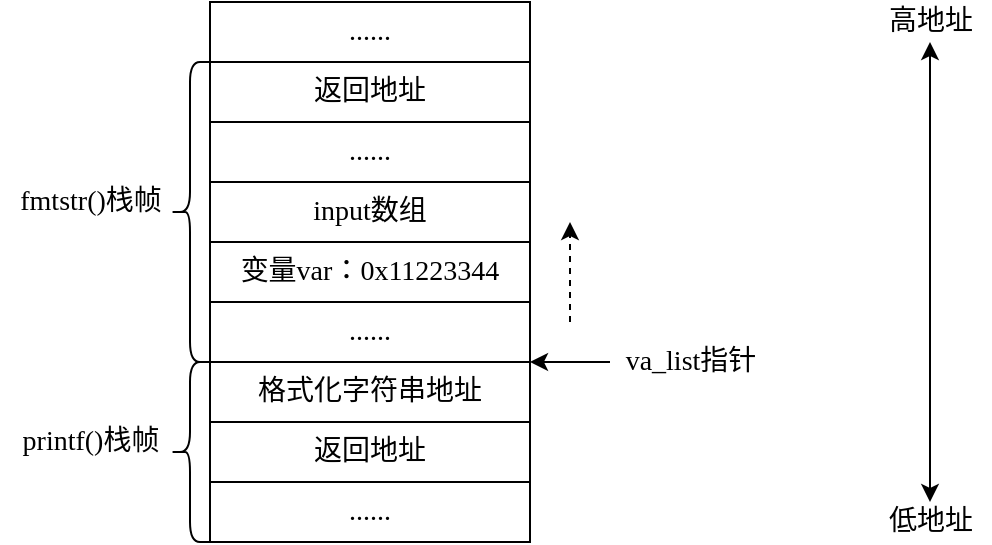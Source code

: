 <mxfile version="19.0.3" type="device" pages="7"><diagram id="2VTjIVt85jL0aEoZoyIS" name="第 1 页"><mxGraphModel dx="1037" dy="641" grid="1" gridSize="10" guides="1" tooltips="1" connect="1" arrows="1" fold="1" page="1" pageScale="1" pageWidth="827" pageHeight="1169" math="0" shadow="0"><root><mxCell id="0"/><mxCell id="1" parent="0"/><mxCell id="nTjoZnFdATARpXrOREth-1" value="返回地址" style="rounded=0;whiteSpace=wrap;html=1;fontSize=14;fontFamily=Times New Roman;" parent="1" vertex="1"><mxGeometry x="120" y="260" width="160" height="30" as="geometry"/></mxCell><mxCell id="nTjoZnFdATARpXrOREth-2" value="......" style="rounded=0;whiteSpace=wrap;html=1;fontSize=14;fontFamily=Times New Roman;" parent="1" vertex="1"><mxGeometry x="120" y="290" width="160" height="30" as="geometry"/></mxCell><mxCell id="nTjoZnFdATARpXrOREth-3" value="input数组" style="rounded=0;whiteSpace=wrap;html=1;fontSize=14;fontFamily=Times New Roman;" parent="1" vertex="1"><mxGeometry x="120" y="320" width="160" height="30" as="geometry"/></mxCell><mxCell id="nTjoZnFdATARpXrOREth-4" value="变量var：0x11223344" style="rounded=0;whiteSpace=wrap;html=1;fontSize=14;fontFamily=Times New Roman;" parent="1" vertex="1"><mxGeometry x="120" y="350" width="160" height="30" as="geometry"/></mxCell><mxCell id="nTjoZnFdATARpXrOREth-5" value="......" style="rounded=0;whiteSpace=wrap;html=1;fontSize=14;fontFamily=Times New Roman;" parent="1" vertex="1"><mxGeometry x="120" y="380" width="160" height="30" as="geometry"/></mxCell><mxCell id="nTjoZnFdATARpXrOREth-6" value="格式化字符串地址" style="rounded=0;whiteSpace=wrap;html=1;fontSize=14;fontFamily=Times New Roman;" parent="1" vertex="1"><mxGeometry x="120" y="410" width="160" height="30" as="geometry"/></mxCell><mxCell id="nTjoZnFdATARpXrOREth-7" value="返回地址" style="rounded=0;whiteSpace=wrap;html=1;fontSize=14;fontFamily=Times New Roman;" parent="1" vertex="1"><mxGeometry x="120" y="440" width="160" height="30" as="geometry"/></mxCell><mxCell id="nTjoZnFdATARpXrOREth-8" value="......" style="rounded=0;whiteSpace=wrap;html=1;fontSize=14;fontFamily=Times New Roman;" parent="1" vertex="1"><mxGeometry x="120" y="470" width="160" height="30" as="geometry"/></mxCell><mxCell id="nTjoZnFdATARpXrOREth-9" value="......" style="rounded=0;whiteSpace=wrap;html=1;fontSize=14;fontFamily=Times New Roman;" parent="1" vertex="1"><mxGeometry x="120" y="230" width="160" height="30" as="geometry"/></mxCell><mxCell id="nTjoZnFdATARpXrOREth-10" value="" style="shape=curlyBracket;whiteSpace=wrap;html=1;rounded=1;fontSize=14;fontFamily=Times New Roman;" parent="1" vertex="1"><mxGeometry x="100" y="260" width="20" height="150" as="geometry"/></mxCell><mxCell id="nTjoZnFdATARpXrOREth-11" value="" style="shape=curlyBracket;whiteSpace=wrap;html=1;rounded=1;fontSize=14;fontFamily=Times New Roman;" parent="1" vertex="1"><mxGeometry x="100" y="410" width="20" height="90" as="geometry"/></mxCell><mxCell id="nTjoZnFdATARpXrOREth-12" value="printf()栈帧" style="text;html=1;align=center;verticalAlign=middle;resizable=0;points=[];autosize=1;strokeColor=none;fillColor=none;fontSize=14;fontFamily=Times New Roman;" parent="1" vertex="1"><mxGeometry x="20" y="440" width="80" height="20" as="geometry"/></mxCell><mxCell id="nTjoZnFdATARpXrOREth-13" value="fmtstr()栈帧" style="text;html=1;align=center;verticalAlign=middle;resizable=0;points=[];autosize=1;strokeColor=none;fillColor=none;fontSize=14;fontFamily=Times New Roman;" parent="1" vertex="1"><mxGeometry x="15" y="320" width="90" height="20" as="geometry"/></mxCell><mxCell id="nTjoZnFdATARpXrOREth-14" value="" style="endArrow=classic;html=1;rounded=0;fontFamily=Times New Roman;fontSize=14;entryX=1;entryY=0;entryDx=0;entryDy=0;" parent="1" target="nTjoZnFdATARpXrOREth-6" edge="1"><mxGeometry width="50" height="50" relative="1" as="geometry"><mxPoint x="320" y="410" as="sourcePoint"/><mxPoint x="440" y="450" as="targetPoint"/></mxGeometry></mxCell><mxCell id="nTjoZnFdATARpXrOREth-15" value="va_list指针" style="text;html=1;align=center;verticalAlign=middle;resizable=0;points=[];autosize=1;strokeColor=none;fillColor=none;fontSize=14;fontFamily=Times New Roman;" parent="1" vertex="1"><mxGeometry x="320" y="400" width="80" height="20" as="geometry"/></mxCell><mxCell id="nTjoZnFdATARpXrOREth-16" value="" style="endArrow=classic;html=1;rounded=0;fontFamily=Times New Roman;fontSize=14;dashed=1;" parent="1" edge="1"><mxGeometry width="50" height="50" relative="1" as="geometry"><mxPoint x="300" y="390" as="sourcePoint"/><mxPoint x="300" y="340" as="targetPoint"/></mxGeometry></mxCell><mxCell id="nTjoZnFdATARpXrOREth-17" value="" style="endArrow=classic;startArrow=classic;html=1;rounded=0;fontFamily=Times New Roman;fontSize=14;" parent="1" edge="1"><mxGeometry width="50" height="50" relative="1" as="geometry"><mxPoint x="480" y="480" as="sourcePoint"/><mxPoint x="480" y="250" as="targetPoint"/></mxGeometry></mxCell><mxCell id="nTjoZnFdATARpXrOREth-18" value="高地址" style="text;html=1;align=center;verticalAlign=middle;resizable=0;points=[];autosize=1;strokeColor=none;fillColor=none;fontSize=14;fontFamily=Times New Roman;" parent="1" vertex="1"><mxGeometry x="450" y="230" width="60" height="20" as="geometry"/></mxCell><mxCell id="nTjoZnFdATARpXrOREth-19" value="低地址" style="text;html=1;align=center;verticalAlign=middle;resizable=0;points=[];autosize=1;strokeColor=none;fillColor=none;fontSize=14;fontFamily=Times New Roman;" parent="1" vertex="1"><mxGeometry x="450" y="480" width="60" height="20" as="geometry"/></mxCell></root></mxGraphModel></diagram><diagram id="527D64TcrOhL2YGzs7T3" name="第 2 页"><mxGraphModel dx="1550" dy="929" grid="1" gridSize="10" guides="1" tooltips="1" connect="1" arrows="1" fold="1" page="1" pageScale="1" pageWidth="827" pageHeight="1169" math="0" shadow="0"><root><mxCell id="0"/><mxCell id="1" parent="0"/><mxCell id="27_nzi1L5iDIbSH1JEd1-1" value="返回地址" style="rounded=0;whiteSpace=wrap;html=1;fontSize=14;fontFamily=Times New Roman;" parent="1" vertex="1"><mxGeometry x="120" y="200" width="160" height="30" as="geometry"/></mxCell><mxCell id="27_nzi1L5iDIbSH1JEd1-2" value="......" style="rounded=0;whiteSpace=wrap;html=1;fontSize=14;fontFamily=Times New Roman;" parent="1" vertex="1"><mxGeometry x="120" y="230" width="160" height="30" as="geometry"/></mxCell><mxCell id="27_nzi1L5iDIbSH1JEd1-3" value="&amp;amp;var + 2" style="rounded=0;whiteSpace=wrap;html=1;fontSize=14;fontFamily=Times New Roman;" parent="1" vertex="1"><mxGeometry x="120" y="320" width="160" height="30" as="geometry"/></mxCell><mxCell id="27_nzi1L5iDIbSH1JEd1-4" value="低地址0x3344" style="rounded=0;whiteSpace=wrap;html=1;fontSize=12;fontFamily=Times New Roman;" parent="1" vertex="1"><mxGeometry x="120" y="350" width="80" height="30" as="geometry"/></mxCell><mxCell id="27_nzi1L5iDIbSH1JEd1-5" value="20字节" style="rounded=0;whiteSpace=wrap;html=1;fontSize=14;fontFamily=Times New Roman;" parent="1" vertex="1"><mxGeometry x="120" y="380" width="160" height="30" as="geometry"/></mxCell><mxCell id="27_nzi1L5iDIbSH1JEd1-6" value="格式化字符串地址" style="rounded=0;whiteSpace=wrap;html=1;fontSize=14;fontFamily=Times New Roman;" parent="1" vertex="1"><mxGeometry x="120" y="410" width="160" height="30" as="geometry"/></mxCell><mxCell id="27_nzi1L5iDIbSH1JEd1-7" value="返回地址" style="rounded=0;whiteSpace=wrap;html=1;fontSize=14;fontFamily=Times New Roman;" parent="1" vertex="1"><mxGeometry x="120" y="440" width="160" height="30" as="geometry"/></mxCell><mxCell id="27_nzi1L5iDIbSH1JEd1-8" value="......" style="rounded=0;whiteSpace=wrap;html=1;fontSize=14;fontFamily=Times New Roman;" parent="1" vertex="1"><mxGeometry x="120" y="470" width="160" height="30" as="geometry"/></mxCell><mxCell id="27_nzi1L5iDIbSH1JEd1-9" value="......" style="rounded=0;whiteSpace=wrap;html=1;fontSize=14;fontFamily=Times New Roman;" parent="1" vertex="1"><mxGeometry x="120" y="170" width="160" height="30" as="geometry"/></mxCell><mxCell id="27_nzi1L5iDIbSH1JEd1-10" value="" style="shape=curlyBracket;whiteSpace=wrap;html=1;rounded=1;fontSize=14;fontFamily=Times New Roman;" parent="1" vertex="1"><mxGeometry x="100" y="200" width="20" height="210" as="geometry"/></mxCell><mxCell id="27_nzi1L5iDIbSH1JEd1-11" value="" style="shape=curlyBracket;whiteSpace=wrap;html=1;rounded=1;fontSize=14;fontFamily=Times New Roman;" parent="1" vertex="1"><mxGeometry x="100" y="410" width="20" height="90" as="geometry"/></mxCell><mxCell id="27_nzi1L5iDIbSH1JEd1-12" value="printf()栈帧" style="text;html=1;align=center;verticalAlign=middle;resizable=0;points=[];autosize=1;strokeColor=none;fillColor=none;fontSize=14;fontFamily=Times New Roman;" parent="1" vertex="1"><mxGeometry x="20" y="445" width="80" height="20" as="geometry"/></mxCell><mxCell id="27_nzi1L5iDIbSH1JEd1-13" value="fmtstr()栈帧" style="text;html=1;align=center;verticalAlign=middle;resizable=0;points=[];autosize=1;strokeColor=none;fillColor=none;fontSize=14;fontFamily=Times New Roman;" parent="1" vertex="1"><mxGeometry x="15" y="295" width="90" height="20" as="geometry"/></mxCell><mxCell id="27_nzi1L5iDIbSH1JEd1-14" value="" style="endArrow=classic;html=1;rounded=0;fontFamily=Times New Roman;fontSize=14;entryX=1;entryY=0;entryDx=0;entryDy=0;" parent="1" target="27_nzi1L5iDIbSH1JEd1-6" edge="1"><mxGeometry width="50" height="50" relative="1" as="geometry"><mxPoint x="320" y="410" as="sourcePoint"/><mxPoint x="440" y="450" as="targetPoint"/></mxGeometry></mxCell><mxCell id="27_nzi1L5iDIbSH1JEd1-15" value="va_list指针" style="text;html=1;align=center;verticalAlign=middle;resizable=0;points=[];autosize=1;strokeColor=none;fillColor=none;fontSize=14;fontFamily=Times New Roman;" parent="1" vertex="1"><mxGeometry x="320" y="400" width="80" height="20" as="geometry"/></mxCell><mxCell id="27_nzi1L5iDIbSH1JEd1-17" value="" style="endArrow=classic;startArrow=classic;html=1;rounded=0;fontFamily=Times New Roman;fontSize=14;" parent="1" edge="1"><mxGeometry width="50" height="50" relative="1" as="geometry"><mxPoint x="480" y="480" as="sourcePoint"/><mxPoint x="480" y="190" as="targetPoint"/></mxGeometry></mxCell><mxCell id="27_nzi1L5iDIbSH1JEd1-18" value="高地址" style="text;html=1;align=center;verticalAlign=middle;resizable=0;points=[];autosize=1;strokeColor=none;fillColor=none;fontSize=14;fontFamily=Times New Roman;" parent="1" vertex="1"><mxGeometry x="450" y="170" width="60" height="20" as="geometry"/></mxCell><mxCell id="27_nzi1L5iDIbSH1JEd1-19" value="低地址" style="text;html=1;align=center;verticalAlign=middle;resizable=0;points=[];autosize=1;strokeColor=none;fillColor=none;fontSize=14;fontFamily=Times New Roman;" parent="1" vertex="1"><mxGeometry x="450" y="480" width="60" height="20" as="geometry"/></mxCell><mxCell id="27_nzi1L5iDIbSH1JEd1-20" value="" style="endArrow=classic;html=1;rounded=0;fontFamily=Times New Roman;fontSize=14;entryX=1;entryY=0;entryDx=0;entryDy=0;" parent="1" edge="1"><mxGeometry width="50" height="50" relative="1" as="geometry"><mxPoint x="320" y="350" as="sourcePoint"/><mxPoint x="280" y="350" as="targetPoint"/></mxGeometry></mxCell><mxCell id="27_nzi1L5iDIbSH1JEd1-21" value="input数组" style="text;html=1;align=center;verticalAlign=middle;resizable=0;points=[];autosize=1;strokeColor=none;fillColor=none;fontSize=14;fontFamily=Times New Roman;" parent="1" vertex="1"><mxGeometry x="325" y="340" width="70" height="20" as="geometry"/></mxCell><mxCell id="27_nzi1L5iDIbSH1JEd1-22" value="" style="endArrow=classic;html=1;rounded=0;fontFamily=Times New Roman;fontSize=14;entryX=1;entryY=0;entryDx=0;entryDy=0;" parent="1" edge="1"><mxGeometry width="50" height="50" relative="1" as="geometry"><mxPoint x="320" y="380" as="sourcePoint"/><mxPoint x="280" y="380" as="targetPoint"/></mxGeometry></mxCell><mxCell id="27_nzi1L5iDIbSH1JEd1-23" value="变量var" style="text;html=1;align=center;verticalAlign=middle;resizable=0;points=[];autosize=1;strokeColor=none;fillColor=none;fontSize=14;fontFamily=Times New Roman;" parent="1" vertex="1"><mxGeometry x="330" y="370" width="60" height="20" as="geometry"/></mxCell><mxCell id="27_nzi1L5iDIbSH1JEd1-24" value="&lt;font style=&quot;font-size: 12px;&quot;&gt;高地址0x1122&lt;/font&gt;" style="rounded=0;whiteSpace=wrap;html=1;fontSize=14;fontFamily=Times New Roman;" parent="1" vertex="1"><mxGeometry x="200" y="350" width="80" height="30" as="geometry"/></mxCell><mxCell id="27_nzi1L5iDIbSH1JEd1-25" value="&amp;amp;var" style="rounded=0;whiteSpace=wrap;html=1;fontSize=14;fontFamily=Times New Roman;" parent="1" vertex="1"><mxGeometry x="120" y="260" width="160" height="30" as="geometry"/></mxCell><mxCell id="27_nzi1L5iDIbSH1JEd1-26" value="&quot;@@@@&quot;" style="rounded=0;whiteSpace=wrap;html=1;fontSize=14;fontFamily=Times New Roman;" parent="1" vertex="1"><mxGeometry x="120" y="290" width="160" height="30" as="geometry"/></mxCell><mxCell id="27_nzi1L5iDIbSH1JEd1-27" value="" style="endArrow=open;html=1;rounded=0;fontFamily=Times New Roman;fontSize=12;edgeStyle=orthogonalEdgeStyle;entryX=0.5;entryY=0.333;entryDx=0;entryDy=0;entryPerimeter=0;endFill=0;" parent="1" target="27_nzi1L5iDIbSH1JEd1-24" edge="1"><mxGeometry width="50" height="50" relative="1" as="geometry"><mxPoint x="230" y="335" as="sourcePoint"/><mxPoint x="410" y="280" as="targetPoint"/><Array as="points"><mxPoint x="240" y="335"/></Array></mxGeometry></mxCell><mxCell id="27_nzi1L5iDIbSH1JEd1-28" value="" style="endArrow=open;html=1;rounded=0;fontFamily=Times New Roman;fontSize=12;edgeStyle=orthogonalEdgeStyle;entryX=0.5;entryY=0.333;entryDx=0;entryDy=0;entryPerimeter=0;endFill=0;" parent="1" target="27_nzi1L5iDIbSH1JEd1-4" edge="1"><mxGeometry width="50" height="50" relative="1" as="geometry"><mxPoint x="180" y="275" as="sourcePoint"/><mxPoint x="250" y="369.99" as="targetPoint"/><Array as="points"><mxPoint x="160" y="275"/></Array></mxGeometry></mxCell></root></mxGraphModel></diagram><diagram id="uWod35y01dhGyZgBDwQ1" name="第 3 页"><mxGraphModel dx="1069" dy="641" grid="1" gridSize="10" guides="1" tooltips="1" connect="1" arrows="1" fold="1" page="1" pageScale="1" pageWidth="827" pageHeight="1169" math="0" shadow="0"><root><mxCell id="0"/><mxCell id="1" parent="0"/><mxCell id="f4YCa6zbyRedd1HwKOH4-1" value="0x00000000" style="rounded=0;whiteSpace=wrap;html=1;fontSize=14;fontFamily=Times New Roman;" parent="1" vertex="1"><mxGeometry x="160" y="350" width="160" height="30" as="geometry"/></mxCell><mxCell id="f4YCa6zbyRedd1HwKOH4-5" value="addr(unlink_arg)" style="rounded=0;whiteSpace=wrap;html=1;fontSize=14;fontFamily=Times New Roman;" parent="1" vertex="1"><mxGeometry x="160" y="380" width="160" height="30" as="geometry"/></mxCell><mxCell id="f4YCa6zbyRedd1HwKOH4-6" value="addr(exit())" style="rounded=0;whiteSpace=wrap;html=1;fontSize=14;fontFamily=Times New Roman;" parent="1" vertex="1"><mxGeometry x="160" y="410" width="160" height="30" as="geometry"/></mxCell><mxCell id="f4YCa6zbyRedd1HwKOH4-7" value="addr(unlink())" style="rounded=0;whiteSpace=wrap;html=1;fontSize=14;fontFamily=Times New Roman;" parent="1" vertex="1"><mxGeometry x="160" y="440" width="160" height="30" as="geometry"/></mxCell><mxCell id="f4YCa6zbyRedd1HwKOH4-8" value="......" style="rounded=0;whiteSpace=wrap;html=1;fontSize=14;fontFamily=Times New Roman;" parent="1" vertex="1"><mxGeometry x="160" y="470" width="160" height="30" as="geometry"/></mxCell><mxCell id="f4YCa6zbyRedd1HwKOH4-9" value="......" style="rounded=0;whiteSpace=wrap;html=1;fontSize=14;fontFamily=Times New Roman;" parent="1" vertex="1"><mxGeometry x="160" y="290" width="160" height="30" as="geometry"/></mxCell><mxCell id="f4YCa6zbyRedd1HwKOH4-11" value="" style="shape=curlyBracket;whiteSpace=wrap;html=1;rounded=1;fontSize=14;fontFamily=Times New Roman;" parent="1" vertex="1"><mxGeometry x="140" y="410" width="20" height="90" as="geometry"/></mxCell><mxCell id="f4YCa6zbyRedd1HwKOH4-12" value="getToken()栈帧" style="text;html=1;align=center;verticalAlign=middle;resizable=0;points=[];autosize=1;strokeColor=none;fillColor=none;fontSize=14;fontFamily=Times New Roman;" parent="1" vertex="1"><mxGeometry x="40" y="445" width="100" height="20" as="geometry"/></mxCell><mxCell id="f4YCa6zbyRedd1HwKOH4-16" value="" style="endArrow=classic;startArrow=classic;html=1;rounded=0;fontFamily=Times New Roman;fontSize=14;" parent="1" edge="1"><mxGeometry width="50" height="50" relative="1" as="geometry"><mxPoint x="520" y="465" as="sourcePoint"/><mxPoint x="520" y="325" as="targetPoint"/></mxGeometry></mxCell><mxCell id="f4YCa6zbyRedd1HwKOH4-17" value="高地址" style="text;html=1;align=center;verticalAlign=middle;resizable=0;points=[];autosize=1;strokeColor=none;fillColor=none;fontSize=14;fontFamily=Times New Roman;" parent="1" vertex="1"><mxGeometry x="490" y="305" width="60" height="20" as="geometry"/></mxCell><mxCell id="f4YCa6zbyRedd1HwKOH4-18" value="低地址" style="text;html=1;align=center;verticalAlign=middle;resizable=0;points=[];autosize=1;strokeColor=none;fillColor=none;fontSize=14;fontFamily=Times New Roman;" parent="1" vertex="1"><mxGeometry x="490" y="465" width="60" height="20" as="geometry"/></mxCell><mxCell id="f4YCa6zbyRedd1HwKOH4-28" value="" style="endArrow=classic;html=1;rounded=0;fontFamily=Times New Roman;fontSize=14;entryX=1;entryY=0;entryDx=0;entryDy=0;" parent="1" edge="1"><mxGeometry width="50" height="50" relative="1" as="geometry"><mxPoint x="360" y="470" as="sourcePoint"/><mxPoint x="320" y="470" as="targetPoint"/></mxGeometry></mxCell><mxCell id="f4YCa6zbyRedd1HwKOH4-29" value="返回地址" style="text;html=1;align=center;verticalAlign=middle;resizable=0;points=[];autosize=1;strokeColor=none;fillColor=none;fontSize=14;fontFamily=Times New Roman;" parent="1" vertex="1"><mxGeometry x="360" y="460" width="70" height="20" as="geometry"/></mxCell><mxCell id="DSiePxYkRgKlB_oY4woA-1" value="/tmp/test.txt\0" style="rounded=0;whiteSpace=wrap;html=1;fontSize=14;fontFamily=Times New Roman;" vertex="1" parent="1"><mxGeometry x="160" y="320" width="160" height="30" as="geometry"/></mxCell><mxCell id="DSiePxYkRgKlB_oY4woA-2" value="" style="endArrow=classic;html=1;rounded=0;fontFamily=Times New Roman;fontSize=14;exitX=1;exitY=0.5;exitDx=0;exitDy=0;edgeStyle=orthogonalEdgeStyle;entryX=1;entryY=0.5;entryDx=0;entryDy=0;" edge="1" parent="1" source="f4YCa6zbyRedd1HwKOH4-5" target="DSiePxYkRgKlB_oY4woA-1"><mxGeometry width="50" height="50" relative="1" as="geometry"><mxPoint x="370.0" y="480" as="sourcePoint"/><mxPoint x="350" y="350" as="targetPoint"/></mxGeometry></mxCell></root></mxGraphModel></diagram><diagram id="RGUap0ZO5hf6QFtp9Hwd" name="第 4 页"><mxGraphModel dx="1069" dy="641" grid="1" gridSize="10" guides="1" tooltips="1" connect="1" arrows="1" fold="1" page="1" pageScale="1" pageWidth="827" pageHeight="1169" math="0" shadow="0"><root><mxCell id="0"/><mxCell id="1" parent="0"/><mxCell id="1lNzMPUMn1QJ8BzvWnof-1" value="..\0\0" style="rounded=0;whiteSpace=wrap;html=1;fontSize=14;fontFamily=Times New Roman;" vertex="1" parent="1"><mxGeometry x="160" y="350" width="160" height="30" as="geometry"/></mxCell><mxCell id="1lNzMPUMn1QJ8BzvWnof-2" value="addr(chdir_arg)" style="rounded=0;whiteSpace=wrap;html=1;fontSize=14;fontFamily=Times New Roman;" vertex="1" parent="1"><mxGeometry x="160" y="380" width="160" height="30" as="geometry"/></mxCell><mxCell id="1lNzMPUMn1QJ8BzvWnof-3" value="addr(POP-POP-RET)" style="rounded=0;whiteSpace=wrap;html=1;fontSize=14;fontFamily=Times New Roman;" vertex="1" parent="1"><mxGeometry x="160" y="410" width="160" height="30" as="geometry"/></mxCell><mxCell id="1lNzMPUMn1QJ8BzvWnof-4" value="addr(chdir())" style="rounded=0;whiteSpace=wrap;html=1;fontSize=14;fontFamily=Times New Roman;" vertex="1" parent="1"><mxGeometry x="160" y="440" width="160" height="30" as="geometry"/></mxCell><mxCell id="1lNzMPUMn1QJ8BzvWnof-5" value="......" style="rounded=0;whiteSpace=wrap;html=1;fontSize=14;fontFamily=Times New Roman;" vertex="1" parent="1"><mxGeometry x="160" y="470" width="160" height="30" as="geometry"/></mxCell><mxCell id="1lNzMPUMn1QJ8BzvWnof-7" value="" style="shape=curlyBracket;whiteSpace=wrap;html=1;rounded=1;fontSize=14;fontFamily=Times New Roman;" vertex="1" parent="1"><mxGeometry x="140" y="410" width="20" height="90" as="geometry"/></mxCell><mxCell id="1lNzMPUMn1QJ8BzvWnof-8" value="getToken()栈帧" style="text;html=1;align=center;verticalAlign=middle;resizable=0;points=[];autosize=1;strokeColor=none;fillColor=none;fontSize=14;fontFamily=Times New Roman;" vertex="1" parent="1"><mxGeometry x="40" y="445" width="100" height="20" as="geometry"/></mxCell><mxCell id="1lNzMPUMn1QJ8BzvWnof-9" value="" style="endArrow=classic;startArrow=classic;html=1;rounded=0;fontFamily=Times New Roman;fontSize=14;" edge="1" parent="1"><mxGeometry width="50" height="50" relative="1" as="geometry"><mxPoint x="520.0" y="450" as="sourcePoint"/><mxPoint x="520" y="65" as="targetPoint"/></mxGeometry></mxCell><mxCell id="1lNzMPUMn1QJ8BzvWnof-10" value="高地址" style="text;html=1;align=center;verticalAlign=middle;resizable=0;points=[];autosize=1;strokeColor=none;fillColor=none;fontSize=14;fontFamily=Times New Roman;" vertex="1" parent="1"><mxGeometry x="490" y="45" width="60" height="20" as="geometry"/></mxCell><mxCell id="1lNzMPUMn1QJ8BzvWnof-11" value="低地址" style="text;html=1;align=center;verticalAlign=middle;resizable=0;points=[];autosize=1;strokeColor=none;fillColor=none;fontSize=14;fontFamily=Times New Roman;" vertex="1" parent="1"><mxGeometry x="490" y="450" width="60" height="20" as="geometry"/></mxCell><mxCell id="1lNzMPUMn1QJ8BzvWnof-12" value="" style="endArrow=classic;html=1;rounded=0;fontFamily=Times New Roman;fontSize=14;entryX=1;entryY=0;entryDx=0;entryDy=0;" edge="1" parent="1"><mxGeometry width="50" height="50" relative="1" as="geometry"><mxPoint x="360.0" y="470" as="sourcePoint"/><mxPoint x="320" y="470" as="targetPoint"/></mxGeometry></mxCell><mxCell id="1lNzMPUMn1QJ8BzvWnof-13" value="返回地址" style="text;html=1;align=center;verticalAlign=middle;resizable=0;points=[];autosize=1;strokeColor=none;fillColor=none;fontSize=14;fontFamily=Times New Roman;" vertex="1" parent="1"><mxGeometry x="360" y="460" width="70" height="20" as="geometry"/></mxCell><mxCell id="1lNzMPUMn1QJ8BzvWnof-14" value="..." style="rounded=0;whiteSpace=wrap;html=1;fontSize=14;fontFamily=Times New Roman;" vertex="1" parent="1"><mxGeometry x="160" y="320" width="160" height="30" as="geometry"/></mxCell><mxCell id="1lNzMPUMn1QJ8BzvWnof-15" value="" style="endArrow=classic;html=1;rounded=0;fontFamily=Times New Roman;fontSize=14;exitX=1;exitY=0.5;exitDx=0;exitDy=0;edgeStyle=orthogonalEdgeStyle;entryX=1;entryY=0.5;entryDx=0;entryDy=0;" edge="1" parent="1" source="1lNzMPUMn1QJ8BzvWnof-2" target="1lNzMPUMn1QJ8BzvWnof-1"><mxGeometry width="50" height="50" relative="1" as="geometry"><mxPoint x="370.0" y="480" as="sourcePoint"/><mxPoint x="350" y="350" as="targetPoint"/></mxGeometry></mxCell><mxCell id="1lNzMPUMn1QJ8BzvWnof-16" value=".\0\0\0" style="rounded=0;whiteSpace=wrap;html=1;fontSize=14;fontFamily=Times New Roman;" vertex="1" parent="1"><mxGeometry x="160" y="200" width="160" height="30" as="geometry"/></mxCell><mxCell id="1lNzMPUMn1QJ8BzvWnof-17" value="addr(chroot_arg)" style="rounded=0;whiteSpace=wrap;html=1;fontSize=14;fontFamily=Times New Roman;" vertex="1" parent="1"><mxGeometry x="160" y="230" width="160" height="30" as="geometry"/></mxCell><mxCell id="1lNzMPUMn1QJ8BzvWnof-18" value="addr(POP-POP-RET)" style="rounded=0;whiteSpace=wrap;html=1;fontSize=14;fontFamily=Times New Roman;" vertex="1" parent="1"><mxGeometry x="160" y="260" width="160" height="30" as="geometry"/></mxCell><mxCell id="1lNzMPUMn1QJ8BzvWnof-19" value="addr(chroot())" style="rounded=0;whiteSpace=wrap;html=1;fontSize=14;fontFamily=Times New Roman;" vertex="1" parent="1"><mxGeometry x="160" y="290" width="160" height="30" as="geometry"/></mxCell><mxCell id="1lNzMPUMn1QJ8BzvWnof-20" value="" style="endArrow=classic;html=1;rounded=0;fontFamily=Times New Roman;fontSize=14;exitX=1;exitY=0.5;exitDx=0;exitDy=0;edgeStyle=orthogonalEdgeStyle;entryX=1;entryY=0.5;entryDx=0;entryDy=0;" edge="1" source="1lNzMPUMn1QJ8BzvWnof-17" target="1lNzMPUMn1QJ8BzvWnof-16" parent="1"><mxGeometry width="50" height="50" relative="1" as="geometry"><mxPoint x="370.0" y="330" as="sourcePoint"/><mxPoint x="350" y="200" as="targetPoint"/></mxGeometry></mxCell><mxCell id="1lNzMPUMn1QJ8BzvWnof-27" value="0x00000000" style="rounded=0;whiteSpace=wrap;html=1;fontSize=14;fontFamily=Times New Roman;" vertex="1" parent="1"><mxGeometry x="160" y="80" width="160" height="30" as="geometry"/></mxCell><mxCell id="1lNzMPUMn1QJ8BzvWnof-28" value="addr(unlink_arg)" style="rounded=0;whiteSpace=wrap;html=1;fontSize=14;fontFamily=Times New Roman;" vertex="1" parent="1"><mxGeometry x="160" y="110" width="160" height="30" as="geometry"/></mxCell><mxCell id="1lNzMPUMn1QJ8BzvWnof-29" value="addr(exit())" style="rounded=0;whiteSpace=wrap;html=1;fontSize=14;fontFamily=Times New Roman;" vertex="1" parent="1"><mxGeometry x="160" y="140" width="160" height="30" as="geometry"/></mxCell><mxCell id="1lNzMPUMn1QJ8BzvWnof-30" value="addr(unlink())" style="rounded=0;whiteSpace=wrap;html=1;fontSize=14;fontFamily=Times New Roman;" vertex="1" parent="1"><mxGeometry x="160" y="170" width="160" height="30" as="geometry"/></mxCell><mxCell id="1lNzMPUMn1QJ8BzvWnof-31" value="" style="endArrow=classic;html=1;rounded=0;fontFamily=Times New Roman;fontSize=14;exitX=1;exitY=0.5;exitDx=0;exitDy=0;edgeStyle=orthogonalEdgeStyle;entryX=1;entryY=0.5;entryDx=0;entryDy=0;" edge="1" source="1lNzMPUMn1QJ8BzvWnof-28" target="1lNzMPUMn1QJ8BzvWnof-32" parent="1"><mxGeometry width="50" height="50" relative="1" as="geometry"><mxPoint x="370.0" y="210" as="sourcePoint"/><mxPoint x="350" y="80" as="targetPoint"/></mxGeometry></mxCell><mxCell id="1lNzMPUMn1QJ8BzvWnof-32" value="/tmp/test.txt\0\0\0" style="rounded=0;whiteSpace=wrap;html=1;fontSize=14;fontFamily=Times New Roman;" vertex="1" parent="1"><mxGeometry x="160" y="50" width="160" height="30" as="geometry"/></mxCell><mxCell id="1lNzMPUMn1QJ8BzvWnof-33" value="..." style="rounded=0;whiteSpace=wrap;html=1;fontSize=14;fontFamily=Times New Roman;" vertex="1" parent="1"><mxGeometry x="160" y="20" width="160" height="30" as="geometry"/></mxCell></root></mxGraphModel></diagram><diagram id="Hgp_bMPzBwOs5m1o1q6I" name="第 5 页"><mxGraphModel dx="881" dy="442" grid="0" gridSize="10" guides="1" tooltips="1" connect="1" arrows="1" fold="1" page="1" pageScale="1" pageWidth="827" pageHeight="1169" math="0" shadow="0"><root><mxCell id="0"/><mxCell id="1" parent="0"/><mxCell id="bj0Vih_D9TxrEda1HSq--1" value="LR" style="rounded=0;whiteSpace=wrap;html=1;fontSize=15;fontFamily=Lucida Console;" vertex="1" parent="1"><mxGeometry x="280" y="260" width="160" height="30" as="geometry"/></mxCell><mxCell id="bj0Vih_D9TxrEda1HSq--2" value="R7" style="rounded=0;whiteSpace=wrap;html=1;fontSize=15;fontFamily=Lucida Console;" vertex="1" parent="1"><mxGeometry x="280" y="290" width="160" height="30" as="geometry"/></mxCell><mxCell id="bj0Vih_D9TxrEda1HSq--3" value="j" style="rounded=0;whiteSpace=wrap;html=1;fontSize=15;fontFamily=Lucida Console;" vertex="1" parent="1"><mxGeometry x="280" y="320" width="160" height="30" as="geometry"/></mxCell><mxCell id="bj0Vih_D9TxrEda1HSq--4" value="len" style="rounded=0;whiteSpace=wrap;html=1;fontSize=15;fontFamily=Lucida Console;" vertex="1" parent="1"><mxGeometry x="280" y="350" width="160" height="30" as="geometry"/></mxCell><mxCell id="bj0Vih_D9TxrEda1HSq--5" value="Buffer" style="rounded=0;whiteSpace=wrap;html=1;fontSize=15;fontFamily=Lucida Console;" vertex="1" parent="1"><mxGeometry x="280" y="380" width="160" height="90" as="geometry"/></mxCell><mxCell id="bj0Vih_D9TxrEda1HSq--6" value="length" style="rounded=0;whiteSpace=wrap;html=1;fontSize=15;fontFamily=Lucida Console;" vertex="1" parent="1"><mxGeometry x="280" y="470" width="160" height="30" as="geometry"/></mxCell><mxCell id="bj0Vih_D9TxrEda1HSq--7" value="vlen" style="rounded=0;whiteSpace=wrap;html=1;fontSize=15;fontFamily=Lucida Console;" vertex="1" parent="1"><mxGeometry x="280" y="500" width="160" height="30" as="geometry"/></mxCell><mxCell id="bj0Vih_D9TxrEda1HSq--8" value="shellcode" style="rounded=0;whiteSpace=wrap;html=1;fontSize=15;fontFamily=Lucida Console;" vertex="1" parent="1"><mxGeometry x="280" y="530" width="160" height="60" as="geometry"/></mxCell><mxCell id="bj0Vih_D9TxrEda1HSq--9" value="......" style="rounded=0;whiteSpace=wrap;html=1;fontSize=15;fontFamily=Lucida Console;" vertex="1" parent="1"><mxGeometry x="280" y="230" width="160" height="30" as="geometry"/></mxCell><mxCell id="bj0Vih_D9TxrEda1HSq--17" value="" style="endArrow=classic;startArrow=classic;html=1;rounded=0;fontFamily=Lucida Console;fontSize=15;" edge="1" parent="1"><mxGeometry width="50" height="50" relative="1" as="geometry"><mxPoint x="609.94" y="520" as="sourcePoint"/><mxPoint x="609.94" y="290" as="targetPoint"/></mxGeometry></mxCell><mxCell id="bj0Vih_D9TxrEda1HSq--18" value="高地址" style="text;html=1;align=center;verticalAlign=middle;resizable=0;points=[];autosize=1;strokeColor=none;fillColor=none;fontSize=15;fontFamily=Lucida Console;" vertex="1" parent="1"><mxGeometry x="579.94" y="270" width="60" height="20" as="geometry"/></mxCell><mxCell id="bj0Vih_D9TxrEda1HSq--19" value="低地址" style="text;html=1;align=center;verticalAlign=middle;resizable=0;points=[];autosize=1;strokeColor=none;fillColor=none;fontSize=15;fontFamily=Lucida Console;" vertex="1" parent="1"><mxGeometry x="579.94" y="520" width="60" height="20" as="geometry"/></mxCell><mxCell id="bj0Vih_D9TxrEda1HSq--20" value="" style="endArrow=classic;html=1;rounded=0;entryX=0;entryY=0;entryDx=0;entryDy=0;fontFamily=Lucida Console;fontSize=15;" edge="1" parent="1"><mxGeometry width="50" height="50" relative="1" as="geometry"><mxPoint x="240" y="320" as="sourcePoint"/><mxPoint x="280" y="320.0" as="targetPoint"/></mxGeometry></mxCell><mxCell id="bj0Vih_D9TxrEda1HSq--21" value="FP" style="text;html=1;align=center;verticalAlign=middle;resizable=0;points=[];autosize=1;strokeColor=none;fillColor=none;fontFamily=Lucida Console;fontSize=15;" vertex="1" parent="1"><mxGeometry x="211" y="309" width="28" height="22" as="geometry"/></mxCell><mxCell id="bj0Vih_D9TxrEda1HSq--22" value="" style="endArrow=classic;html=1;rounded=0;entryX=0;entryY=0;entryDx=0;entryDy=0;fontFamily=Lucida Console;fontSize=15;" edge="1" parent="1"><mxGeometry width="50" height="50" relative="1" as="geometry"><mxPoint x="240" y="290.0" as="sourcePoint"/><mxPoint x="280" y="290.0" as="targetPoint"/></mxGeometry></mxCell><mxCell id="bj0Vih_D9TxrEda1HSq--23" value="FP+0x4" style="text;html=1;align=center;verticalAlign=middle;resizable=0;points=[];autosize=1;strokeColor=none;fillColor=none;fontFamily=Lucida Console;fontSize=15;" vertex="1" parent="1"><mxGeometry x="173" y="279" width="64" height="22" as="geometry"/></mxCell><mxCell id="bj0Vih_D9TxrEda1HSq--24" value="" style="endArrow=classic;html=1;rounded=0;entryX=0;entryY=0;entryDx=0;entryDy=0;fontFamily=Lucida Console;fontSize=15;" edge="1" parent="1"><mxGeometry width="50" height="50" relative="1" as="geometry"><mxPoint x="240" y="350.0" as="sourcePoint"/><mxPoint x="280" y="350.0" as="targetPoint"/></mxGeometry></mxCell><mxCell id="bj0Vih_D9TxrEda1HSq--25" value="FP-0x4" style="text;html=1;align=center;verticalAlign=middle;resizable=0;points=[];autosize=1;strokeColor=none;fillColor=none;fontFamily=Lucida Console;fontSize=15;" vertex="1" parent="1"><mxGeometry x="173" y="339" width="64" height="22" as="geometry"/></mxCell><mxCell id="bj0Vih_D9TxrEda1HSq--26" value="" style="endArrow=classic;html=1;rounded=0;entryX=0;entryY=0;entryDx=0;entryDy=0;fontFamily=Lucida Console;fontSize=15;" edge="1" parent="1"><mxGeometry width="50" height="50" relative="1" as="geometry"><mxPoint x="240" y="380.0" as="sourcePoint"/><mxPoint x="280" y="380.0" as="targetPoint"/></mxGeometry></mxCell><mxCell id="bj0Vih_D9TxrEda1HSq--27" value="FP-0x8" style="text;html=1;align=center;verticalAlign=middle;resizable=0;points=[];autosize=1;strokeColor=none;fillColor=none;fontFamily=Lucida Console;fontSize=15;" vertex="1" parent="1"><mxGeometry x="173" y="369" width="64" height="22" as="geometry"/></mxCell><mxCell id="bj0Vih_D9TxrEda1HSq--28" value="" style="endArrow=classic;html=1;rounded=0;entryX=0;entryY=0;entryDx=0;entryDy=0;fontFamily=Lucida Console;fontSize=15;" edge="1" parent="1"><mxGeometry width="50" height="50" relative="1" as="geometry"><mxPoint x="240" y="470.0" as="sourcePoint"/><mxPoint x="280" y="470.0" as="targetPoint"/></mxGeometry></mxCell><mxCell id="bj0Vih_D9TxrEda1HSq--29" value="FP-0x14" style="text;html=1;align=center;verticalAlign=middle;resizable=0;points=[];autosize=1;strokeColor=none;fillColor=none;fontFamily=Lucida Console;fontSize=15;" vertex="1" parent="1"><mxGeometry x="164" y="459" width="73" height="22" as="geometry"/></mxCell><mxCell id="bj0Vih_D9TxrEda1HSq--30" value="" style="endArrow=classic;html=1;rounded=0;entryX=0;entryY=0;entryDx=0;entryDy=0;fontFamily=Lucida Console;fontSize=15;" edge="1" parent="1"><mxGeometry width="50" height="50" relative="1" as="geometry"><mxPoint x="240" y="500.0" as="sourcePoint"/><mxPoint x="280" y="500.0" as="targetPoint"/></mxGeometry></mxCell><mxCell id="bj0Vih_D9TxrEda1HSq--31" value="FP-0x18" style="text;html=1;align=center;verticalAlign=middle;resizable=0;points=[];autosize=1;strokeColor=none;fillColor=none;fontFamily=Lucida Console;fontSize=15;" vertex="1" parent="1"><mxGeometry x="164" y="489" width="73" height="22" as="geometry"/></mxCell><mxCell id="bj0Vih_D9TxrEda1HSq--32" value="" style="endArrow=classic;html=1;rounded=0;entryX=0;entryY=0;entryDx=0;entryDy=0;fontFamily=Lucida Console;fontSize=15;" edge="1" parent="1"><mxGeometry width="50" height="50" relative="1" as="geometry"><mxPoint x="240" y="530.0" as="sourcePoint"/><mxPoint x="280" y="530.0" as="targetPoint"/></mxGeometry></mxCell><mxCell id="bj0Vih_D9TxrEda1HSq--33" value="FP-0x1C" style="text;html=1;align=center;verticalAlign=middle;resizable=0;points=[];autosize=1;strokeColor=none;fillColor=none;fontFamily=Lucida Console;fontSize=15;" vertex="1" parent="1"><mxGeometry x="164" y="519" width="73" height="22" as="geometry"/></mxCell><mxCell id="bj0Vih_D9TxrEda1HSq--34" value="" style="endArrow=classic;html=1;rounded=0;entryX=0;entryY=1;entryDx=0;entryDy=0;fontFamily=Lucida Console;fontSize=15;" edge="1" parent="1" target="bj0Vih_D9TxrEda1HSq--8"><mxGeometry width="50" height="50" relative="1" as="geometry"><mxPoint x="240" y="590" as="sourcePoint"/><mxPoint x="280" y="595.0" as="targetPoint"/></mxGeometry></mxCell><mxCell id="bj0Vih_D9TxrEda1HSq--35" value="FP-0x24" style="text;html=1;align=center;verticalAlign=middle;resizable=0;points=[];autosize=1;strokeColor=none;fillColor=none;fontFamily=Lucida Console;fontSize=15;" vertex="1" parent="1"><mxGeometry x="164" y="579" width="73" height="22" as="geometry"/></mxCell><mxCell id="bj0Vih_D9TxrEda1HSq--38" value="" style="endArrow=classic;html=1;rounded=0;entryX=1;entryY=0;entryDx=0;entryDy=0;fontFamily=Lucida Console;fontSize=15;edgeStyle=orthogonalEdgeStyle;exitX=1;exitY=1;exitDx=0;exitDy=0;dashed=1;" edge="1" parent="1" source="bj0Vih_D9TxrEda1HSq--5" target="bj0Vih_D9TxrEda1HSq--2"><mxGeometry width="50" height="50" relative="1" as="geometry"><mxPoint x="470" y="420.0" as="sourcePoint"/><mxPoint x="510" y="420.0" as="targetPoint"/><Array as="points"><mxPoint x="480" y="470"/><mxPoint x="480" y="290"/></Array></mxGeometry></mxCell><mxCell id="bj0Vih_D9TxrEda1HSq--40" value="0x14+0x4&lt;br&gt;=0x18=24" style="edgeLabel;html=1;align=center;verticalAlign=middle;resizable=0;points=[];fontSize=15;fontFamily=Lucida Console;" vertex="1" connectable="0" parent="bj0Vih_D9TxrEda1HSq--38"><mxGeometry x="-0.317" y="1" relative="1" as="geometry"><mxPoint x="31" y="-41" as="offset"/></mxGeometry></mxCell></root></mxGraphModel></diagram><diagram id="gmePPCrJ4rduLRxpwhN4" name="第 6 页"><mxGraphModel dx="730" dy="366" grid="0" gridSize="10" guides="1" tooltips="1" connect="1" arrows="1" fold="1" page="1" pageScale="1" pageWidth="827" pageHeight="1169" math="0" shadow="0"><root><mxCell id="0"/><mxCell id="1" parent="0"/><mxCell id="JgcoiEsNczIGcXH1jq2H-1" value="LR" style="rounded=0;whiteSpace=wrap;html=1;fontSize=15;fontFamily=Lucida Console;" vertex="1" parent="1"><mxGeometry x="280" y="260" width="160" height="30" as="geometry"/></mxCell><mxCell id="JgcoiEsNczIGcXH1jq2H-2" value="R3" style="rounded=0;whiteSpace=wrap;html=1;fontSize=15;fontFamily=Lucida Console;" vertex="1" parent="1"><mxGeometry x="280" y="290" width="160" height="30" as="geometry"/></mxCell><mxCell id="JgcoiEsNczIGcXH1jq2H-3" value="R2" style="rounded=0;whiteSpace=wrap;html=1;fontSize=15;fontFamily=Lucida Console;" vertex="1" parent="1"><mxGeometry x="280" y="320" width="160" height="30" as="geometry"/></mxCell><mxCell id="JgcoiEsNczIGcXH1jq2H-4" value="R1" style="rounded=0;whiteSpace=wrap;html=1;fontSize=15;fontFamily=Lucida Console;" vertex="1" parent="1"><mxGeometry x="280" y="350" width="160" height="30" as="geometry"/></mxCell><mxCell id="JgcoiEsNczIGcXH1jq2H-5" value="..." style="rounded=0;whiteSpace=wrap;html=1;fontSize=15;fontFamily=Lucida Console;" vertex="1" parent="1"><mxGeometry x="280" y="380" width="160" height="30" as="geometry"/></mxCell><mxCell id="JgcoiEsNczIGcXH1jq2H-9" value="......" style="rounded=0;whiteSpace=wrap;html=1;fontSize=15;fontFamily=Lucida Console;" vertex="1" parent="1"><mxGeometry x="280" y="230" width="160" height="30" as="geometry"/></mxCell><mxCell id="JgcoiEsNczIGcXH1jq2H-10" value="" style="endArrow=classic;startArrow=classic;html=1;rounded=0;fontFamily=Lucida Console;fontSize=15;" edge="1" parent="1"><mxGeometry width="50" height="50" relative="1" as="geometry"><mxPoint x="609.94" y="390.0" as="sourcePoint"/><mxPoint x="610" y="250" as="targetPoint"/></mxGeometry></mxCell><mxCell id="JgcoiEsNczIGcXH1jq2H-11" value="高地址" style="text;html=1;align=center;verticalAlign=middle;resizable=0;points=[];autosize=1;strokeColor=none;fillColor=none;fontSize=15;fontFamily=Lucida Console;" vertex="1" parent="1"><mxGeometry x="579.94" y="230" width="60" height="20" as="geometry"/></mxCell><mxCell id="JgcoiEsNczIGcXH1jq2H-12" value="低地址" style="text;html=1;align=center;verticalAlign=middle;resizable=0;points=[];autosize=1;strokeColor=none;fillColor=none;fontSize=15;fontFamily=Lucida Console;" vertex="1" parent="1"><mxGeometry x="579.94" y="390" width="60" height="20" as="geometry"/></mxCell><mxCell id="JgcoiEsNczIGcXH1jq2H-13" value="" style="endArrow=classic;html=1;rounded=0;entryX=0;entryY=0;entryDx=0;entryDy=0;fontFamily=Lucida Console;fontSize=15;" edge="1" parent="1"><mxGeometry width="50" height="50" relative="1" as="geometry"><mxPoint x="240" y="380.0" as="sourcePoint"/><mxPoint x="280" y="380.0" as="targetPoint"/></mxGeometry></mxCell><mxCell id="JgcoiEsNczIGcXH1jq2H-14" value="SP、HelperBuffer" style="text;html=1;align=center;verticalAlign=middle;resizable=0;points=[];autosize=1;strokeColor=none;fillColor=none;fontFamily=Lucida Console;fontSize=15;" vertex="1" parent="1"><mxGeometry x="88" y="368" width="152" height="22" as="geometry"/></mxCell><mxCell id="JgcoiEsNczIGcXH1jq2H-17" value="" style="endArrow=classic;html=1;rounded=0;entryX=0;entryY=0;entryDx=0;entryDy=0;fontFamily=Lucida Console;fontSize=15;" edge="1" parent="1"><mxGeometry width="50" height="50" relative="1" as="geometry"><mxPoint x="240" y="290.0" as="sourcePoint"/><mxPoint x="280" y="290.0" as="targetPoint"/></mxGeometry></mxCell><mxCell id="JgcoiEsNczIGcXH1jq2H-18" value="SP+0xC" style="text;html=1;align=center;verticalAlign=middle;resizable=0;points=[];autosize=1;strokeColor=none;fillColor=none;fontFamily=Lucida Console;fontSize=15;" vertex="1" parent="1"><mxGeometry x="170" y="280" width="70" height="20" as="geometry"/></mxCell><mxCell id="JgcoiEsNczIGcXH1jq2H-19" value="" style="endArrow=classic;html=1;rounded=0;entryX=0;entryY=0;entryDx=0;entryDy=0;fontFamily=Lucida Console;fontSize=15;" edge="1" parent="1"><mxGeometry width="50" height="50" relative="1" as="geometry"><mxPoint x="240" y="321.0" as="sourcePoint"/><mxPoint x="280" y="321.0" as="targetPoint"/></mxGeometry></mxCell><mxCell id="JgcoiEsNczIGcXH1jq2H-20" value="SP+0x8" style="text;html=1;align=center;verticalAlign=middle;resizable=0;points=[];autosize=1;strokeColor=none;fillColor=none;fontFamily=Lucida Console;fontSize=15;" vertex="1" parent="1"><mxGeometry x="170" y="311" width="70" height="20" as="geometry"/></mxCell><mxCell id="JgcoiEsNczIGcXH1jq2H-29" value="" style="endArrow=classic;html=1;rounded=0;entryX=1;entryY=0;entryDx=0;entryDy=0;fontFamily=Lucida Console;fontSize=15;edgeStyle=orthogonalEdgeStyle;exitX=1;exitY=0;exitDx=0;exitDy=0;dashed=1;" edge="1" parent="1" source="JgcoiEsNczIGcXH1jq2H-5" target="JgcoiEsNczIGcXH1jq2H-2"><mxGeometry width="50" height="50" relative="1" as="geometry"><mxPoint x="470" y="420.0" as="sourcePoint"/><mxPoint x="510" y="420.0" as="targetPoint"/><Array as="points"><mxPoint x="480" y="380"/><mxPoint x="480" y="290"/></Array></mxGeometry></mxCell><mxCell id="JgcoiEsNczIGcXH1jq2H-30" value="0xC = 12" style="edgeLabel;html=1;align=center;verticalAlign=middle;resizable=0;points=[];fontSize=15;fontFamily=Lucida Console;" vertex="1" connectable="0" parent="JgcoiEsNczIGcXH1jq2H-29"><mxGeometry x="-0.317" y="1" relative="1" as="geometry"><mxPoint x="1" y="-23" as="offset"/></mxGeometry></mxCell><mxCell id="JgcoiEsNczIGcXH1jq2H-31" value="" style="endArrow=classic;html=1;rounded=0;entryX=0;entryY=0;entryDx=0;entryDy=0;fontFamily=Lucida Console;fontSize=15;" edge="1" parent="1"><mxGeometry width="50" height="50" relative="1" as="geometry"><mxPoint x="240" y="350" as="sourcePoint"/><mxPoint x="280" y="350" as="targetPoint"/></mxGeometry></mxCell><mxCell id="JgcoiEsNczIGcXH1jq2H-32" value="SP+0x4" style="text;html=1;align=center;verticalAlign=middle;resizable=0;points=[];autosize=1;strokeColor=none;fillColor=none;fontFamily=Lucida Console;fontSize=15;" vertex="1" parent="1"><mxGeometry x="170" y="340" width="70" height="20" as="geometry"/></mxCell></root></mxGraphModel></diagram><diagram id="6uP06I3xEzLCKKS2Wrs-" name="第 7 页"><mxGraphModel dx="730" dy="366" grid="0" gridSize="10" guides="1" tooltips="1" connect="1" arrows="1" fold="1" page="1" pageScale="1" pageWidth="827" pageHeight="1169" math="0" shadow="0"><root><mxCell id="0"/><mxCell id="1" parent="0"/><mxCell id="fjSRo5YuZfJiPlv65ssH-1" value="xPortRaisePrivilege() + 3" style="rounded=0;whiteSpace=wrap;html=1;fontSize=15;fontFamily=Lucida Console;" vertex="1" parent="1"><mxGeometry x="280" y="260" width="240" height="30" as="geometry"/></mxCell><mxCell id="fjSRo5YuZfJiPlv65ssH-2" value="any" style="rounded=0;whiteSpace=wrap;html=1;fontSize=15;fontFamily=Lucida Console;" vertex="1" parent="1"><mxGeometry x="280" y="290" width="240" height="30" as="geometry"/></mxCell><mxCell id="fjSRo5YuZfJiPlv65ssH-3" value="any" style="rounded=0;whiteSpace=wrap;html=1;fontSize=15;fontFamily=Lucida Console;" vertex="1" parent="1"><mxGeometry x="280" y="320" width="240" height="30" as="geometry"/></mxCell><mxCell id="fjSRo5YuZfJiPlv65ssH-4" value="any" style="rounded=0;whiteSpace=wrap;html=1;fontSize=15;fontFamily=Lucida Console;" vertex="1" parent="1"><mxGeometry x="280" y="350" width="240" height="30" as="geometry"/></mxCell><mxCell id="fjSRo5YuZfJiPlv65ssH-5" value="..." style="rounded=0;whiteSpace=wrap;html=1;fontSize=15;fontFamily=Lucida Console;" vertex="1" parent="1"><mxGeometry x="280" y="380" width="240" height="30" as="geometry"/></mxCell><mxCell id="fjSRo5YuZfJiPlv65ssH-6" value="..." style="rounded=0;whiteSpace=wrap;html=1;fontSize=15;fontFamily=Lucida Console;" vertex="1" parent="1"><mxGeometry x="280" y="170" width="240" height="30" as="geometry"/></mxCell><mxCell id="fjSRo5YuZfJiPlv65ssH-7" value="" style="endArrow=classic;startArrow=classic;html=1;rounded=0;fontFamily=Lucida Console;fontSize=15;" edge="1" parent="1"><mxGeometry width="50" height="50" relative="1" as="geometry"><mxPoint x="650.06" y="380" as="sourcePoint"/><mxPoint x="650.06" y="200" as="targetPoint"/></mxGeometry></mxCell><mxCell id="fjSRo5YuZfJiPlv65ssH-8" value="高地址" style="text;html=1;align=center;verticalAlign=middle;resizable=0;points=[];autosize=1;strokeColor=none;fillColor=none;fontSize=15;fontFamily=Lucida Console;" vertex="1" parent="1"><mxGeometry x="620" y="170" width="60" height="20" as="geometry"/></mxCell><mxCell id="fjSRo5YuZfJiPlv65ssH-9" value="低地址" style="text;html=1;align=center;verticalAlign=middle;resizable=0;points=[];autosize=1;strokeColor=none;fillColor=none;fontSize=15;fontFamily=Lucida Console;" vertex="1" parent="1"><mxGeometry x="620" y="390" width="60" height="20" as="geometry"/></mxCell><mxCell id="fjSRo5YuZfJiPlv65ssH-10" value="" style="endArrow=classic;html=1;rounded=0;entryX=0;entryY=0;entryDx=0;entryDy=0;fontFamily=Lucida Console;fontSize=15;" edge="1" parent="1"><mxGeometry width="50" height="50" relative="1" as="geometry"><mxPoint x="240" y="380.0" as="sourcePoint"/><mxPoint x="280" y="380.0" as="targetPoint"/></mxGeometry></mxCell><mxCell id="fjSRo5YuZfJiPlv65ssH-11" value="SP、HelperBuffer" style="text;html=1;align=center;verticalAlign=middle;resizable=0;points=[];autosize=1;strokeColor=none;fillColor=none;fontFamily=Lucida Console;fontSize=15;" vertex="1" parent="1"><mxGeometry x="88" y="368" width="152" height="22" as="geometry"/></mxCell><mxCell id="fjSRo5YuZfJiPlv65ssH-12" value="" style="endArrow=classic;html=1;rounded=0;entryX=0;entryY=0;entryDx=0;entryDy=0;fontFamily=Lucida Console;fontSize=15;" edge="1" parent="1"><mxGeometry width="50" height="50" relative="1" as="geometry"><mxPoint x="240" y="290.0" as="sourcePoint"/><mxPoint x="280" y="290.0" as="targetPoint"/></mxGeometry></mxCell><mxCell id="fjSRo5YuZfJiPlv65ssH-13" value="SP+0xC" style="text;html=1;align=center;verticalAlign=middle;resizable=0;points=[];autosize=1;strokeColor=none;fillColor=none;fontFamily=Lucida Console;fontSize=15;" vertex="1" parent="1"><mxGeometry x="170" y="280" width="70" height="20" as="geometry"/></mxCell><mxCell id="fjSRo5YuZfJiPlv65ssH-14" value="" style="endArrow=classic;html=1;rounded=0;entryX=0;entryY=0;entryDx=0;entryDy=0;fontFamily=Lucida Console;fontSize=15;" edge="1" parent="1"><mxGeometry width="50" height="50" relative="1" as="geometry"><mxPoint x="240" y="321.0" as="sourcePoint"/><mxPoint x="280" y="321.0" as="targetPoint"/></mxGeometry></mxCell><mxCell id="fjSRo5YuZfJiPlv65ssH-15" value="SP+0x8" style="text;html=1;align=center;verticalAlign=middle;resizable=0;points=[];autosize=1;strokeColor=none;fillColor=none;fontFamily=Lucida Console;fontSize=15;" vertex="1" parent="1"><mxGeometry x="170" y="311" width="70" height="20" as="geometry"/></mxCell><mxCell id="fjSRo5YuZfJiPlv65ssH-16" value="" style="endArrow=classic;html=1;rounded=0;entryX=1;entryY=0;entryDx=0;entryDy=0;fontFamily=Lucida Console;fontSize=15;edgeStyle=orthogonalEdgeStyle;exitX=1;exitY=0;exitDx=0;exitDy=0;dashed=1;" edge="1" parent="1" source="fjSRo5YuZfJiPlv65ssH-5" target="fjSRo5YuZfJiPlv65ssH-2"><mxGeometry width="50" height="50" relative="1" as="geometry"><mxPoint x="470" y="420.0" as="sourcePoint"/><mxPoint x="510" y="420.0" as="targetPoint"/><Array as="points"><mxPoint x="560" y="380"/><mxPoint x="560" y="290"/></Array></mxGeometry></mxCell><mxCell id="fjSRo5YuZfJiPlv65ssH-17" value="0xC = 12" style="edgeLabel;html=1;align=center;verticalAlign=middle;resizable=0;points=[];fontSize=15;fontFamily=Lucida Console;" vertex="1" connectable="0" parent="fjSRo5YuZfJiPlv65ssH-16"><mxGeometry x="-0.317" y="1" relative="1" as="geometry"><mxPoint x="1" y="-23" as="offset"/></mxGeometry></mxCell><mxCell id="fjSRo5YuZfJiPlv65ssH-18" value="" style="endArrow=classic;html=1;rounded=0;entryX=0;entryY=0;entryDx=0;entryDy=0;fontFamily=Lucida Console;fontSize=15;" edge="1" parent="1"><mxGeometry width="50" height="50" relative="1" as="geometry"><mxPoint x="240" y="350" as="sourcePoint"/><mxPoint x="280" y="350" as="targetPoint"/></mxGeometry></mxCell><mxCell id="fjSRo5YuZfJiPlv65ssH-19" value="SP+0x4" style="text;html=1;align=center;verticalAlign=middle;resizable=0;points=[];autosize=1;strokeColor=none;fillColor=none;fontFamily=Lucida Console;fontSize=15;" vertex="1" parent="1"><mxGeometry x="170" y="340" width="70" height="20" as="geometry"/></mxCell><mxCell id="wF1LauGZLx5H-MrK7ic2-1" value="any" style="rounded=0;whiteSpace=wrap;html=1;fontSize=15;fontFamily=Lucida Console;" vertex="1" parent="1"><mxGeometry x="280" y="230" width="240" height="30" as="geometry"/></mxCell><mxCell id="wF1LauGZLx5H-MrK7ic2-2" value="vTaskRemove() + 1" style="rounded=0;whiteSpace=wrap;html=1;fontSize=15;fontFamily=Lucida Console;" vertex="1" parent="1"><mxGeometry x="280" y="200" width="240" height="30" as="geometry"/></mxCell></root></mxGraphModel></diagram></mxfile>